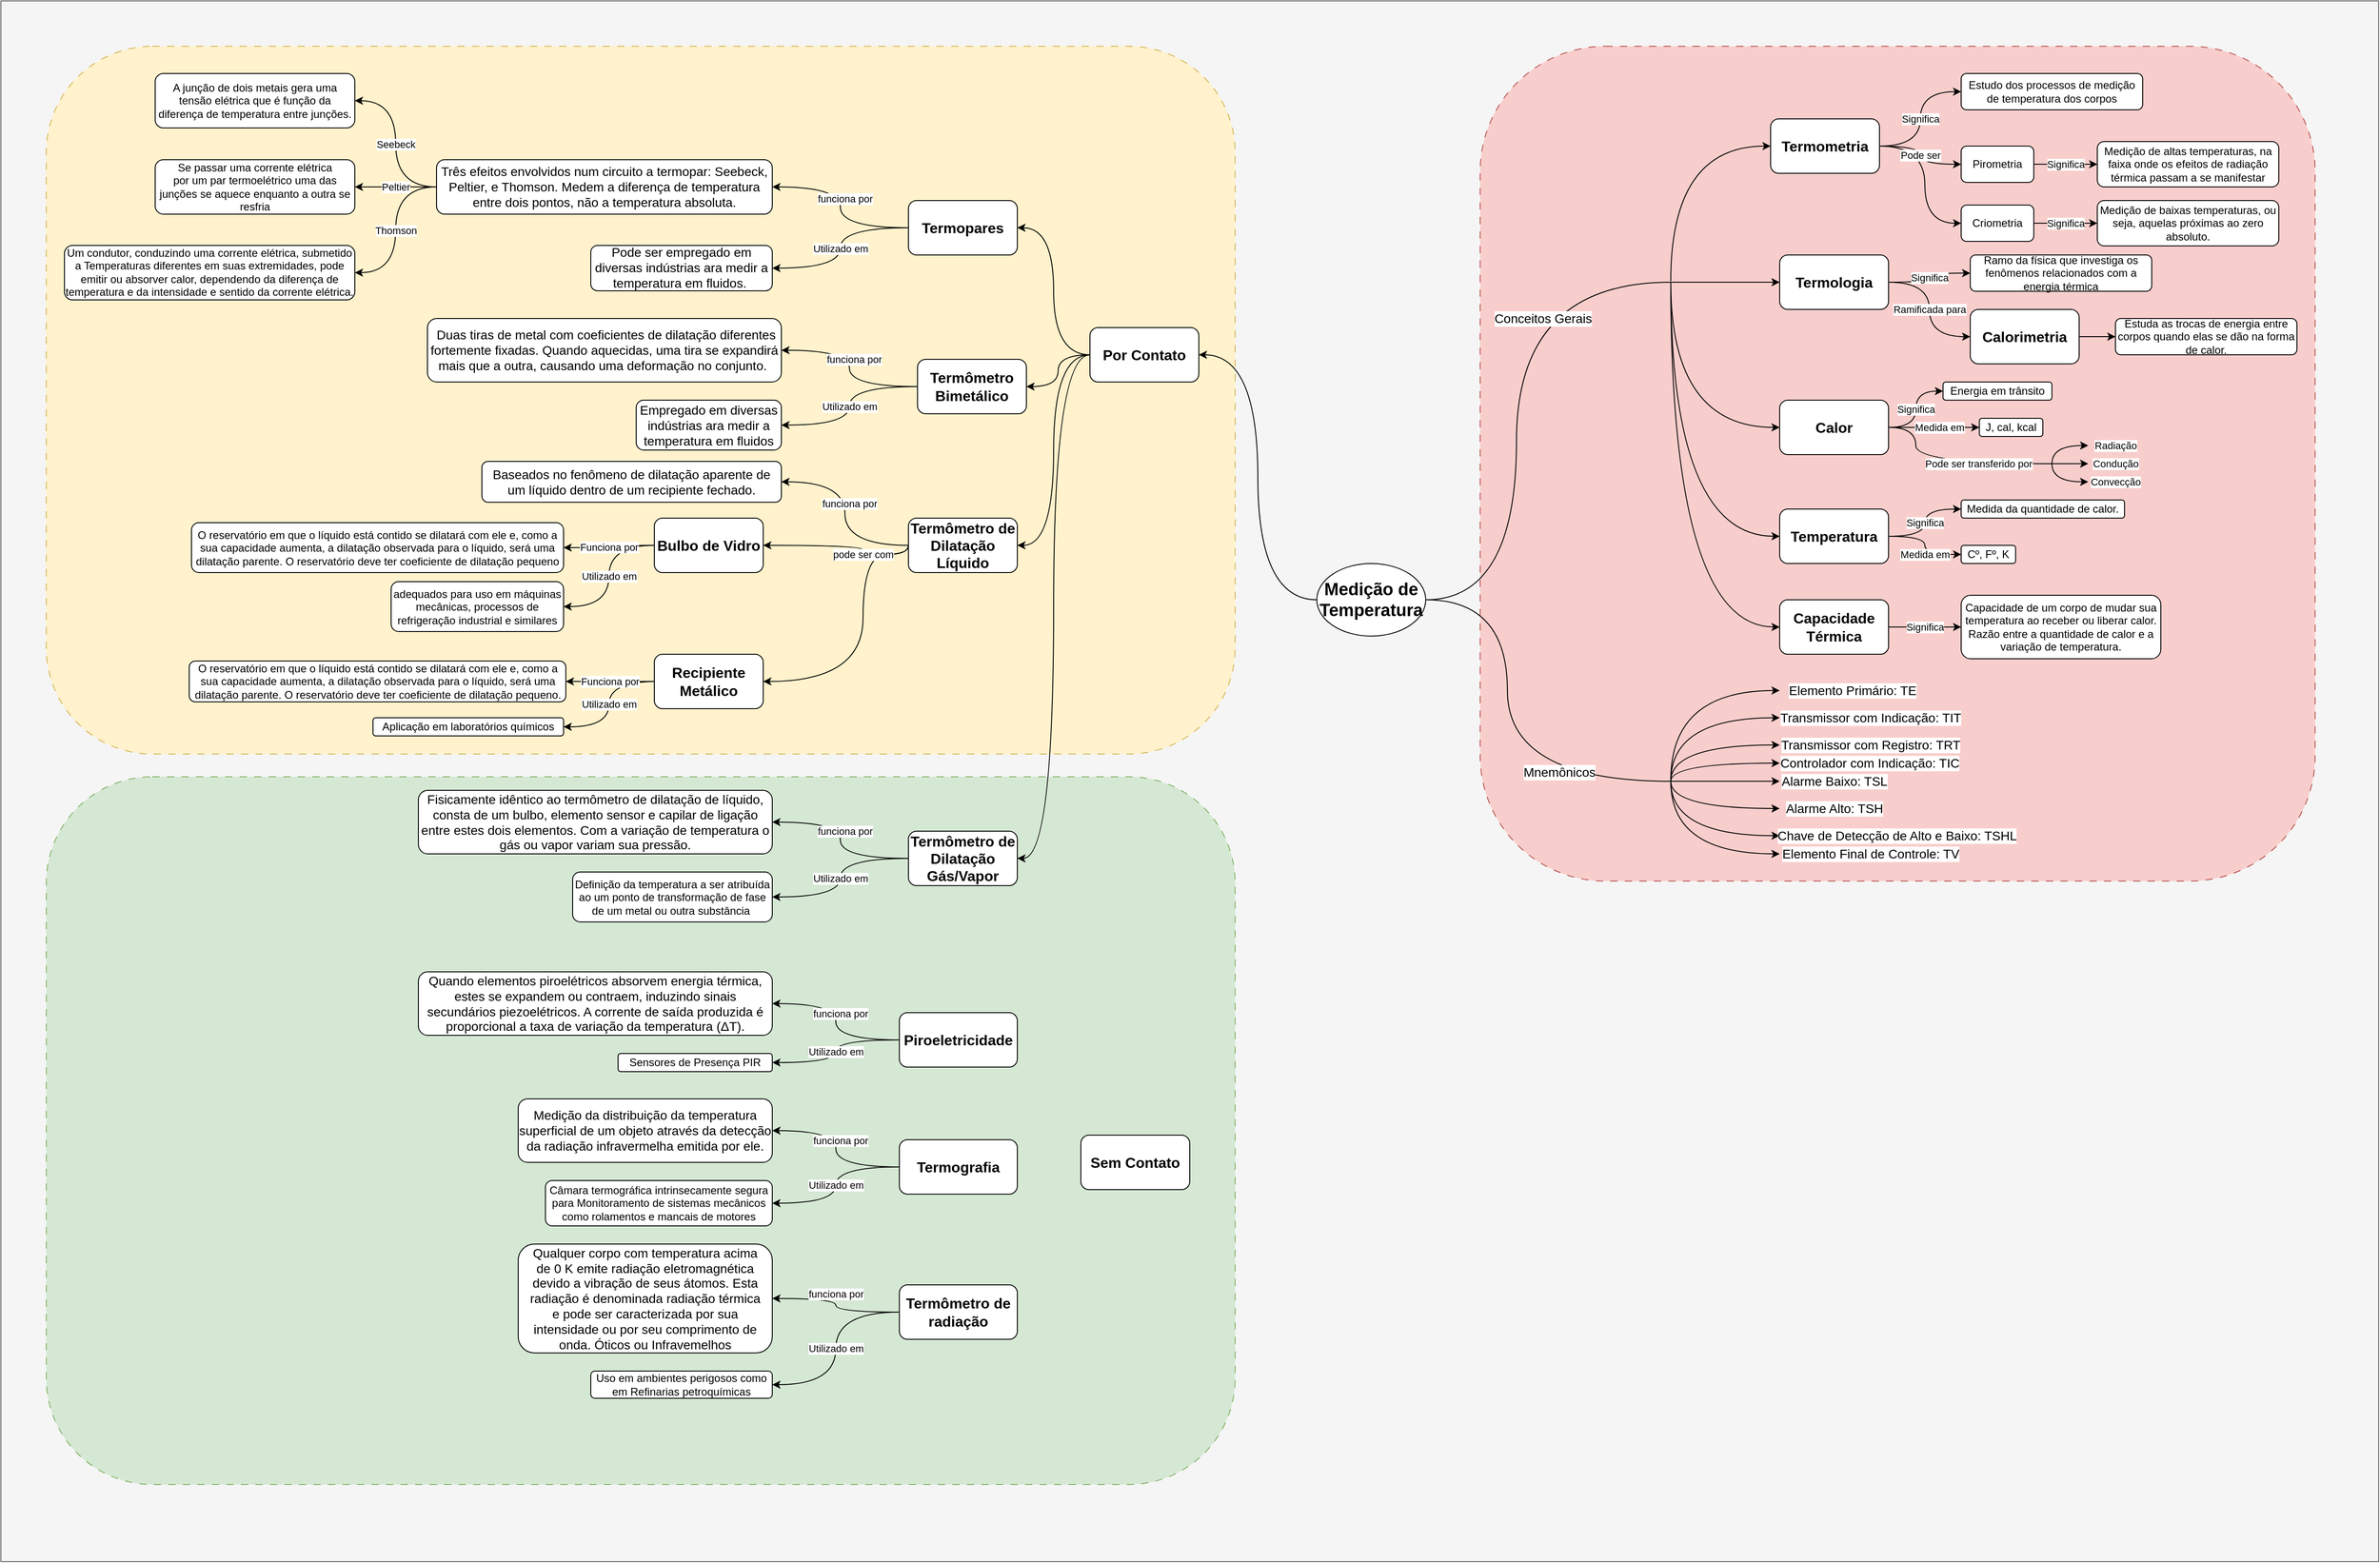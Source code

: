 <mxfile version="24.5.2" type="github">
  <diagram name="Página-1" id="CYljWZleQ6S6IRu14Mso">
    <mxGraphModel dx="5045" dy="2710" grid="1" gridSize="10" guides="1" tooltips="1" connect="1" arrows="1" fold="1" page="1" pageScale="1" pageWidth="2620" pageHeight="1720" math="0" shadow="0">
      <root>
        <mxCell id="0" />
        <mxCell id="1" parent="0" />
        <mxCell id="LrjEu3-QAF8Kk3MU55cg-167" value="" style="group" vertex="1" connectable="0" parent="1">
          <mxGeometry width="2620" height="1720" as="geometry" />
        </mxCell>
        <mxCell id="LrjEu3-QAF8Kk3MU55cg-166" value="" style="rounded=0;whiteSpace=wrap;html=1;fillColor=#f5f5f5;fontColor=#333333;strokeColor=#666666;" vertex="1" parent="LrjEu3-QAF8Kk3MU55cg-167">
          <mxGeometry width="2620" height="1720" as="geometry" />
        </mxCell>
        <mxCell id="LrjEu3-QAF8Kk3MU55cg-165" value="" style="rounded=1;whiteSpace=wrap;html=1;fillColor=#d5e8d4;strokeColor=#82b366;dashed=1;dashPattern=8 8;" vertex="1" parent="LrjEu3-QAF8Kk3MU55cg-167">
          <mxGeometry x="50" y="855" width="1310" height="780" as="geometry" />
        </mxCell>
        <mxCell id="LrjEu3-QAF8Kk3MU55cg-164" value="" style="rounded=1;whiteSpace=wrap;html=1;fillColor=#fff2cc;strokeColor=#d6b656;dashed=1;dashPattern=8 8;" vertex="1" parent="LrjEu3-QAF8Kk3MU55cg-167">
          <mxGeometry x="50" y="50" width="1310" height="780" as="geometry" />
        </mxCell>
        <mxCell id="LrjEu3-QAF8Kk3MU55cg-163" value="" style="rounded=1;whiteSpace=wrap;html=1;fillColor=#f8cecc;strokeColor=#b85450;dashed=1;dashPattern=8 8;" vertex="1" parent="LrjEu3-QAF8Kk3MU55cg-167">
          <mxGeometry x="1630" y="50" width="920" height="920" as="geometry" />
        </mxCell>
        <mxCell id="LrjEu3-QAF8Kk3MU55cg-3" value="&lt;font style=&quot;font-size: 14px;&quot;&gt;Conceitos Gerais&lt;/font&gt;" style="edgeStyle=orthogonalEdgeStyle;rounded=0;orthogonalLoop=1;jettySize=auto;html=1;exitX=1;exitY=0.5;exitDx=0;exitDy=0;curved=1;endArrow=none;endFill=0;" edge="1" parent="LrjEu3-QAF8Kk3MU55cg-167" source="LrjEu3-QAF8Kk3MU55cg-1">
          <mxGeometry x="0.544" y="-40" relative="1" as="geometry">
            <mxPoint x="1840" y="310" as="targetPoint" />
            <mxPoint x="1620" y="460" as="sourcePoint" />
            <Array as="points">
              <mxPoint x="1670" y="660" />
              <mxPoint x="1670" y="310" />
            </Array>
            <mxPoint as="offset" />
          </mxGeometry>
        </mxCell>
        <mxCell id="LrjEu3-QAF8Kk3MU55cg-91" style="edgeStyle=orthogonalEdgeStyle;curved=1;rounded=0;orthogonalLoop=1;jettySize=auto;html=1;exitX=0;exitY=0.5;exitDx=0;exitDy=0;entryX=1;entryY=0.5;entryDx=0;entryDy=0;strokeColor=default;align=center;verticalAlign=middle;fontFamily=Helvetica;fontSize=11;fontColor=default;labelBackgroundColor=default;endArrow=classic;" edge="1" parent="LrjEu3-QAF8Kk3MU55cg-167" source="LrjEu3-QAF8Kk3MU55cg-1" target="LrjEu3-QAF8Kk3MU55cg-90">
          <mxGeometry relative="1" as="geometry" />
        </mxCell>
        <mxCell id="LrjEu3-QAF8Kk3MU55cg-1" value="&lt;p&gt;&lt;b&gt;&lt;font style=&quot;font-size: 19px;&quot;&gt;Medição de Temperatura&lt;/font&gt;&lt;/b&gt;&lt;/p&gt;" style="ellipse;whiteSpace=wrap;html=1;" vertex="1" parent="LrjEu3-QAF8Kk3MU55cg-167">
          <mxGeometry x="1450" y="620" width="120" height="80" as="geometry" />
        </mxCell>
        <mxCell id="LrjEu3-QAF8Kk3MU55cg-4" value="" style="endArrow=classic;html=1;rounded=0;strokeColor=default;align=center;verticalAlign=middle;fontFamily=Helvetica;fontSize=11;fontColor=default;labelBackgroundColor=default;edgeStyle=orthogonalEdgeStyle;curved=1;entryX=0;entryY=0.5;entryDx=0;entryDy=0;" edge="1" parent="LrjEu3-QAF8Kk3MU55cg-167" target="LrjEu3-QAF8Kk3MU55cg-20">
          <mxGeometry relative="1" as="geometry">
            <mxPoint x="1840" y="308.82" as="sourcePoint" />
            <mxPoint x="1960" y="210" as="targetPoint" />
            <Array as="points">
              <mxPoint x="1840" y="160" />
            </Array>
          </mxGeometry>
        </mxCell>
        <mxCell id="LrjEu3-QAF8Kk3MU55cg-8" value="" style="endArrow=classic;html=1;rounded=0;strokeColor=default;align=center;verticalAlign=middle;fontFamily=Helvetica;fontSize=11;fontColor=default;labelBackgroundColor=default;edgeStyle=orthogonalEdgeStyle;curved=1;entryX=0;entryY=0.5;entryDx=0;entryDy=0;" edge="1" parent="LrjEu3-QAF8Kk3MU55cg-167" target="LrjEu3-QAF8Kk3MU55cg-36">
          <mxGeometry relative="1" as="geometry">
            <mxPoint x="1840" y="310" as="sourcePoint" />
            <mxPoint x="1960" y="270" as="targetPoint" />
            <Array as="points">
              <mxPoint x="1900" y="310" />
              <mxPoint x="1900" y="310" />
            </Array>
          </mxGeometry>
        </mxCell>
        <mxCell id="LrjEu3-QAF8Kk3MU55cg-14" value="" style="endArrow=classic;html=1;rounded=0;strokeColor=default;align=center;verticalAlign=middle;fontFamily=Helvetica;fontSize=11;fontColor=default;labelBackgroundColor=default;edgeStyle=orthogonalEdgeStyle;curved=1;entryX=0;entryY=0.5;entryDx=0;entryDy=0;" edge="1" parent="LrjEu3-QAF8Kk3MU55cg-167" target="LrjEu3-QAF8Kk3MU55cg-45">
          <mxGeometry relative="1" as="geometry">
            <mxPoint x="1840" y="310" as="sourcePoint" />
            <mxPoint x="1960" y="340" as="targetPoint" />
            <Array as="points">
              <mxPoint x="1840" y="470" />
            </Array>
          </mxGeometry>
        </mxCell>
        <mxCell id="LrjEu3-QAF8Kk3MU55cg-16" value="" style="endArrow=classic;html=1;rounded=0;strokeColor=default;align=center;verticalAlign=middle;fontFamily=Helvetica;fontSize=11;fontColor=default;labelBackgroundColor=default;edgeStyle=orthogonalEdgeStyle;curved=1;entryX=0;entryY=0.5;entryDx=0;entryDy=0;" edge="1" parent="LrjEu3-QAF8Kk3MU55cg-167" target="LrjEu3-QAF8Kk3MU55cg-58">
          <mxGeometry relative="1" as="geometry">
            <mxPoint x="1840" y="310" as="sourcePoint" />
            <mxPoint x="1960" y="370" as="targetPoint" />
            <Array as="points">
              <mxPoint x="1840" y="690" />
            </Array>
          </mxGeometry>
        </mxCell>
        <mxCell id="LrjEu3-QAF8Kk3MU55cg-18" value="" style="endArrow=classic;html=1;rounded=0;strokeColor=default;align=center;verticalAlign=middle;fontFamily=Helvetica;fontSize=11;fontColor=default;labelBackgroundColor=default;edgeStyle=orthogonalEdgeStyle;curved=1;entryX=0;entryY=0.5;entryDx=0;entryDy=0;" edge="1" parent="LrjEu3-QAF8Kk3MU55cg-167" target="LrjEu3-QAF8Kk3MU55cg-54">
          <mxGeometry relative="1" as="geometry">
            <mxPoint x="1840" y="310" as="sourcePoint" />
            <mxPoint x="1960" y="390" as="targetPoint" />
            <Array as="points">
              <mxPoint x="1840" y="590" />
            </Array>
          </mxGeometry>
        </mxCell>
        <mxCell id="LrjEu3-QAF8Kk3MU55cg-22" value="Significa" style="edgeStyle=orthogonalEdgeStyle;rounded=0;orthogonalLoop=1;jettySize=auto;html=1;exitX=1;exitY=0.5;exitDx=0;exitDy=0;curved=1;entryX=0;entryY=0.5;entryDx=0;entryDy=0;" edge="1" parent="LrjEu3-QAF8Kk3MU55cg-167" source="LrjEu3-QAF8Kk3MU55cg-20" target="LrjEu3-QAF8Kk3MU55cg-21">
          <mxGeometry relative="1" as="geometry">
            <mxPoint x="2070" y="100.0" as="sourcePoint" />
          </mxGeometry>
        </mxCell>
        <mxCell id="LrjEu3-QAF8Kk3MU55cg-26" style="edgeStyle=orthogonalEdgeStyle;curved=1;rounded=0;orthogonalLoop=1;jettySize=auto;html=1;exitX=1;exitY=0.5;exitDx=0;exitDy=0;entryX=0;entryY=0.5;entryDx=0;entryDy=0;strokeColor=default;align=center;verticalAlign=middle;fontFamily=Helvetica;fontSize=11;fontColor=default;labelBackgroundColor=default;endArrow=classic;" edge="1" parent="LrjEu3-QAF8Kk3MU55cg-167" source="LrjEu3-QAF8Kk3MU55cg-20" target="LrjEu3-QAF8Kk3MU55cg-24">
          <mxGeometry relative="1" as="geometry">
            <Array as="points">
              <mxPoint x="2120" y="160" />
              <mxPoint x="2120" y="245" />
            </Array>
          </mxGeometry>
        </mxCell>
        <mxCell id="LrjEu3-QAF8Kk3MU55cg-20" value="&lt;font style=&quot;font-size: 16px;&quot;&gt;&lt;b&gt;Termometria&lt;/b&gt;&lt;/font&gt;" style="rounded=1;whiteSpace=wrap;html=1;" vertex="1" parent="LrjEu3-QAF8Kk3MU55cg-167">
          <mxGeometry x="1950" y="130" width="120" height="60" as="geometry" />
        </mxCell>
        <mxCell id="LrjEu3-QAF8Kk3MU55cg-21" value="Estudo dos processos de medição de temperatura dos corpos" style="whiteSpace=wrap;html=1;rounded=1;" vertex="1" parent="LrjEu3-QAF8Kk3MU55cg-167">
          <mxGeometry x="2160" y="80" width="200" height="40" as="geometry" />
        </mxCell>
        <mxCell id="LrjEu3-QAF8Kk3MU55cg-28" value="Significa" style="edgeStyle=orthogonalEdgeStyle;curved=1;rounded=0;orthogonalLoop=1;jettySize=auto;html=1;exitX=1;exitY=0.5;exitDx=0;exitDy=0;entryX=0;entryY=0.5;entryDx=0;entryDy=0;strokeColor=default;align=center;verticalAlign=middle;fontFamily=Helvetica;fontSize=11;fontColor=default;labelBackgroundColor=default;endArrow=classic;" edge="1" parent="LrjEu3-QAF8Kk3MU55cg-167" source="LrjEu3-QAF8Kk3MU55cg-23" target="LrjEu3-QAF8Kk3MU55cg-27">
          <mxGeometry relative="1" as="geometry" />
        </mxCell>
        <mxCell id="LrjEu3-QAF8Kk3MU55cg-23" value="Pirometria" style="whiteSpace=wrap;html=1;rounded=1;" vertex="1" parent="LrjEu3-QAF8Kk3MU55cg-167">
          <mxGeometry x="2160" y="160" width="80" height="40" as="geometry" />
        </mxCell>
        <mxCell id="LrjEu3-QAF8Kk3MU55cg-24" value="Criometria" style="whiteSpace=wrap;html=1;rounded=1;" vertex="1" parent="LrjEu3-QAF8Kk3MU55cg-167">
          <mxGeometry x="2160" y="225" width="80" height="40" as="geometry" />
        </mxCell>
        <mxCell id="LrjEu3-QAF8Kk3MU55cg-25" value="Pode ser" style="edgeStyle=orthogonalEdgeStyle;rounded=0;orthogonalLoop=1;jettySize=auto;html=1;exitX=1;exitY=0.5;exitDx=0;exitDy=0;entryX=0;entryY=0.5;entryDx=0;entryDy=0;curved=1;" edge="1" parent="LrjEu3-QAF8Kk3MU55cg-167" source="LrjEu3-QAF8Kk3MU55cg-20" target="LrjEu3-QAF8Kk3MU55cg-23">
          <mxGeometry relative="1" as="geometry" />
        </mxCell>
        <mxCell id="LrjEu3-QAF8Kk3MU55cg-27" value="Medição de altas temperaturas, na faixa onde os efeitos de radiação térmica passam a se manifestar" style="whiteSpace=wrap;html=1;rounded=1;" vertex="1" parent="LrjEu3-QAF8Kk3MU55cg-167">
          <mxGeometry x="2310" y="155" width="200" height="50" as="geometry" />
        </mxCell>
        <mxCell id="LrjEu3-QAF8Kk3MU55cg-31" value="Medição de baixas temperaturas, ou seja, aquelas próximas ao zero absoluto." style="whiteSpace=wrap;html=1;rounded=1;" vertex="1" parent="LrjEu3-QAF8Kk3MU55cg-167">
          <mxGeometry x="2310" y="220" width="200" height="50" as="geometry" />
        </mxCell>
        <mxCell id="LrjEu3-QAF8Kk3MU55cg-32" value="Significa" style="edgeStyle=orthogonalEdgeStyle;curved=1;rounded=0;orthogonalLoop=1;jettySize=auto;html=1;exitX=1;exitY=0.5;exitDx=0;exitDy=0;entryX=0;entryY=0.5;entryDx=0;entryDy=0;strokeColor=default;align=center;verticalAlign=middle;fontFamily=Helvetica;fontSize=11;fontColor=default;labelBackgroundColor=default;endArrow=classic;" edge="1" target="LrjEu3-QAF8Kk3MU55cg-31" parent="LrjEu3-QAF8Kk3MU55cg-167" source="LrjEu3-QAF8Kk3MU55cg-24">
          <mxGeometry relative="1" as="geometry">
            <mxPoint x="2240" y="225" as="sourcePoint" />
          </mxGeometry>
        </mxCell>
        <mxCell id="LrjEu3-QAF8Kk3MU55cg-40" value="Ramificada para" style="edgeStyle=orthogonalEdgeStyle;curved=1;rounded=0;orthogonalLoop=1;jettySize=auto;html=1;exitX=1;exitY=0.5;exitDx=0;exitDy=0;entryX=0;entryY=0.5;entryDx=0;entryDy=0;strokeColor=default;align=center;verticalAlign=middle;fontFamily=Helvetica;fontSize=11;fontColor=default;labelBackgroundColor=default;endArrow=classic;" edge="1" parent="LrjEu3-QAF8Kk3MU55cg-167" source="LrjEu3-QAF8Kk3MU55cg-36" target="LrjEu3-QAF8Kk3MU55cg-42">
          <mxGeometry relative="1" as="geometry">
            <mxPoint x="2170" y="370.0" as="targetPoint" />
          </mxGeometry>
        </mxCell>
        <mxCell id="LrjEu3-QAF8Kk3MU55cg-36" value="&lt;font style=&quot;font-size: 16px;&quot;&gt;&lt;b&gt;Termologia&lt;/b&gt;&lt;/font&gt;" style="rounded=1;whiteSpace=wrap;html=1;" vertex="1" parent="LrjEu3-QAF8Kk3MU55cg-167">
          <mxGeometry x="1960" y="280" width="120" height="60" as="geometry" />
        </mxCell>
        <mxCell id="LrjEu3-QAF8Kk3MU55cg-37" value="Significa" style="edgeStyle=orthogonalEdgeStyle;rounded=0;orthogonalLoop=1;jettySize=auto;html=1;exitX=1;exitY=0.5;exitDx=0;exitDy=0;curved=1;entryX=0;entryY=0.5;entryDx=0;entryDy=0;" edge="1" target="LrjEu3-QAF8Kk3MU55cg-38" parent="LrjEu3-QAF8Kk3MU55cg-167" source="LrjEu3-QAF8Kk3MU55cg-36">
          <mxGeometry relative="1" as="geometry">
            <mxPoint x="2080" y="360" as="sourcePoint" />
          </mxGeometry>
        </mxCell>
        <mxCell id="LrjEu3-QAF8Kk3MU55cg-38" value="Ramo da física que investiga os&lt;br&gt;fenômenos relacionados com a energia térmica" style="whiteSpace=wrap;html=1;rounded=1;" vertex="1" parent="LrjEu3-QAF8Kk3MU55cg-167">
          <mxGeometry x="2170" y="280" width="200" height="40" as="geometry" />
        </mxCell>
        <mxCell id="LrjEu3-QAF8Kk3MU55cg-44" style="edgeStyle=orthogonalEdgeStyle;curved=1;rounded=0;orthogonalLoop=1;jettySize=auto;html=1;exitX=1;exitY=0.5;exitDx=0;exitDy=0;entryX=0;entryY=0.5;entryDx=0;entryDy=0;strokeColor=default;align=center;verticalAlign=middle;fontFamily=Helvetica;fontSize=11;fontColor=default;labelBackgroundColor=default;endArrow=classic;" edge="1" parent="LrjEu3-QAF8Kk3MU55cg-167" source="LrjEu3-QAF8Kk3MU55cg-42" target="LrjEu3-QAF8Kk3MU55cg-43">
          <mxGeometry relative="1" as="geometry" />
        </mxCell>
        <mxCell id="LrjEu3-QAF8Kk3MU55cg-42" value="&lt;font style=&quot;font-size: 16px;&quot;&gt;&lt;b&gt;Calorimetria&lt;/b&gt;&lt;/font&gt;" style="rounded=1;whiteSpace=wrap;html=1;" vertex="1" parent="LrjEu3-QAF8Kk3MU55cg-167">
          <mxGeometry x="2170" y="340" width="120" height="60" as="geometry" />
        </mxCell>
        <mxCell id="LrjEu3-QAF8Kk3MU55cg-43" value="Estuda as trocas de energia entre corpos quando elas se dão na forma de calor." style="whiteSpace=wrap;html=1;rounded=1;" vertex="1" parent="LrjEu3-QAF8Kk3MU55cg-167">
          <mxGeometry x="2330" y="350" width="200" height="40" as="geometry" />
        </mxCell>
        <mxCell id="LrjEu3-QAF8Kk3MU55cg-48" value="Significa" style="edgeStyle=orthogonalEdgeStyle;curved=1;rounded=0;orthogonalLoop=1;jettySize=auto;html=1;exitX=1;exitY=0.5;exitDx=0;exitDy=0;entryX=0;entryY=0.5;entryDx=0;entryDy=0;strokeColor=default;align=center;verticalAlign=middle;fontFamily=Helvetica;fontSize=11;fontColor=default;labelBackgroundColor=default;endArrow=classic;" edge="1" parent="LrjEu3-QAF8Kk3MU55cg-167" source="LrjEu3-QAF8Kk3MU55cg-45" target="LrjEu3-QAF8Kk3MU55cg-46">
          <mxGeometry relative="1" as="geometry" />
        </mxCell>
        <mxCell id="LrjEu3-QAF8Kk3MU55cg-49" value="Pode ser transferido por" style="edgeStyle=orthogonalEdgeStyle;curved=1;rounded=0;orthogonalLoop=1;jettySize=auto;html=1;exitX=1;exitY=0.5;exitDx=0;exitDy=0;strokeColor=default;align=center;verticalAlign=middle;fontFamily=Helvetica;fontSize=11;fontColor=default;labelBackgroundColor=default;endArrow=none;endFill=0;" edge="1" parent="LrjEu3-QAF8Kk3MU55cg-167" source="LrjEu3-QAF8Kk3MU55cg-45">
          <mxGeometry x="0.263" relative="1" as="geometry">
            <mxPoint x="2260" y="510" as="targetPoint" />
            <mxPoint x="2080" y="480" as="sourcePoint" />
            <Array as="points">
              <mxPoint x="2110" y="470" />
              <mxPoint x="2110" y="510" />
            </Array>
            <mxPoint as="offset" />
          </mxGeometry>
        </mxCell>
        <mxCell id="LrjEu3-QAF8Kk3MU55cg-68" value="Medida em" style="edgeStyle=orthogonalEdgeStyle;curved=1;rounded=0;orthogonalLoop=1;jettySize=auto;html=1;exitX=1;exitY=0.5;exitDx=0;exitDy=0;entryX=0;entryY=0.5;entryDx=0;entryDy=0;strokeColor=default;align=center;verticalAlign=middle;fontFamily=Helvetica;fontSize=11;fontColor=default;labelBackgroundColor=default;endArrow=classic;" edge="1" parent="LrjEu3-QAF8Kk3MU55cg-167" source="LrjEu3-QAF8Kk3MU55cg-45" target="LrjEu3-QAF8Kk3MU55cg-67">
          <mxGeometry x="0.111" relative="1" as="geometry">
            <mxPoint x="2080" y="480" as="sourcePoint" />
            <mxPoint x="2190" y="480" as="targetPoint" />
            <mxPoint as="offset" />
          </mxGeometry>
        </mxCell>
        <mxCell id="LrjEu3-QAF8Kk3MU55cg-45" value="&lt;font style=&quot;font-size: 16px;&quot;&gt;&lt;b&gt;Calor&lt;/b&gt;&lt;/font&gt;" style="rounded=1;whiteSpace=wrap;html=1;" vertex="1" parent="LrjEu3-QAF8Kk3MU55cg-167">
          <mxGeometry x="1960" y="440" width="120" height="60" as="geometry" />
        </mxCell>
        <mxCell id="LrjEu3-QAF8Kk3MU55cg-46" value="Energia em trânsito" style="whiteSpace=wrap;html=1;rounded=1;" vertex="1" parent="LrjEu3-QAF8Kk3MU55cg-167">
          <mxGeometry x="2140" y="420" width="120" height="20" as="geometry" />
        </mxCell>
        <mxCell id="LrjEu3-QAF8Kk3MU55cg-50" value="Convecção" style="edgeStyle=orthogonalEdgeStyle;curved=1;rounded=0;orthogonalLoop=1;jettySize=auto;html=1;exitX=1;exitY=0.5;exitDx=0;exitDy=0;strokeColor=default;align=center;verticalAlign=middle;fontFamily=Helvetica;fontSize=11;fontColor=default;labelBackgroundColor=default;endArrow=classic;" edge="1" parent="LrjEu3-QAF8Kk3MU55cg-167">
          <mxGeometry x="1" y="30" relative="1" as="geometry">
            <mxPoint x="2260" y="510" as="sourcePoint" />
            <mxPoint x="2300" y="530" as="targetPoint" />
            <Array as="points">
              <mxPoint x="2260" y="530" />
            </Array>
            <mxPoint x="30" y="30" as="offset" />
          </mxGeometry>
        </mxCell>
        <mxCell id="LrjEu3-QAF8Kk3MU55cg-51" value="Condução" style="edgeStyle=orthogonalEdgeStyle;curved=1;rounded=0;orthogonalLoop=1;jettySize=auto;html=1;strokeColor=default;align=center;verticalAlign=middle;fontFamily=Helvetica;fontSize=11;fontColor=default;labelBackgroundColor=default;endArrow=classic;" edge="1" parent="LrjEu3-QAF8Kk3MU55cg-167">
          <mxGeometry x="1" y="30" relative="1" as="geometry">
            <mxPoint x="2260" y="510" as="sourcePoint" />
            <mxPoint x="2300" y="510" as="targetPoint" />
            <Array as="points">
              <mxPoint x="2270" y="510" />
              <mxPoint x="2270" y="510" />
            </Array>
            <mxPoint x="30" y="30" as="offset" />
          </mxGeometry>
        </mxCell>
        <mxCell id="LrjEu3-QAF8Kk3MU55cg-53" value="Radiação" style="edgeStyle=orthogonalEdgeStyle;curved=1;rounded=0;orthogonalLoop=1;jettySize=auto;html=1;strokeColor=default;align=center;verticalAlign=middle;fontFamily=Helvetica;fontSize=11;fontColor=default;labelBackgroundColor=default;endArrow=classic;" edge="1" parent="LrjEu3-QAF8Kk3MU55cg-167">
          <mxGeometry x="1" y="30" relative="1" as="geometry">
            <mxPoint x="2260" y="510" as="sourcePoint" />
            <mxPoint x="2300" y="490" as="targetPoint" />
            <Array as="points">
              <mxPoint x="2260" y="490" />
            </Array>
            <mxPoint x="30" y="30" as="offset" />
          </mxGeometry>
        </mxCell>
        <mxCell id="LrjEu3-QAF8Kk3MU55cg-55" value="Significa" style="edgeStyle=orthogonalEdgeStyle;curved=1;rounded=0;orthogonalLoop=1;jettySize=auto;html=1;exitX=1;exitY=0.5;exitDx=0;exitDy=0;strokeColor=default;align=center;verticalAlign=middle;fontFamily=Helvetica;fontSize=11;fontColor=default;labelBackgroundColor=default;endArrow=classic;entryX=0;entryY=0.5;entryDx=0;entryDy=0;" edge="1" parent="LrjEu3-QAF8Kk3MU55cg-167" source="LrjEu3-QAF8Kk3MU55cg-54" target="LrjEu3-QAF8Kk3MU55cg-56">
          <mxGeometry relative="1" as="geometry">
            <mxPoint x="2150" y="590.286" as="targetPoint" />
          </mxGeometry>
        </mxCell>
        <mxCell id="LrjEu3-QAF8Kk3MU55cg-66" value="Medida em" style="edgeStyle=orthogonalEdgeStyle;curved=1;rounded=0;orthogonalLoop=1;jettySize=auto;html=1;exitX=1;exitY=0.5;exitDx=0;exitDy=0;entryX=0;entryY=0.5;entryDx=0;entryDy=0;strokeColor=default;align=center;verticalAlign=middle;fontFamily=Helvetica;fontSize=11;fontColor=default;labelBackgroundColor=default;endArrow=classic;" edge="1" parent="LrjEu3-QAF8Kk3MU55cg-167" source="LrjEu3-QAF8Kk3MU55cg-54" target="LrjEu3-QAF8Kk3MU55cg-65">
          <mxGeometry x="0.2" relative="1" as="geometry">
            <mxPoint as="offset" />
          </mxGeometry>
        </mxCell>
        <mxCell id="LrjEu3-QAF8Kk3MU55cg-54" value="&lt;font style=&quot;font-size: 16px;&quot;&gt;&lt;b&gt;Temperatura&lt;/b&gt;&lt;/font&gt;" style="rounded=1;whiteSpace=wrap;html=1;" vertex="1" parent="LrjEu3-QAF8Kk3MU55cg-167">
          <mxGeometry x="1960" y="560" width="120" height="60" as="geometry" />
        </mxCell>
        <mxCell id="LrjEu3-QAF8Kk3MU55cg-56" value="Medida da quantidade de calor." style="whiteSpace=wrap;html=1;rounded=1;" vertex="1" parent="LrjEu3-QAF8Kk3MU55cg-167">
          <mxGeometry x="2160" y="550" width="180" height="20" as="geometry" />
        </mxCell>
        <mxCell id="LrjEu3-QAF8Kk3MU55cg-60" value="Significa" style="edgeStyle=orthogonalEdgeStyle;curved=1;rounded=0;orthogonalLoop=1;jettySize=auto;html=1;exitX=1;exitY=0.5;exitDx=0;exitDy=0;entryX=0;entryY=0.5;entryDx=0;entryDy=0;strokeColor=default;align=center;verticalAlign=middle;fontFamily=Helvetica;fontSize=11;fontColor=default;labelBackgroundColor=default;endArrow=classic;" edge="1" parent="LrjEu3-QAF8Kk3MU55cg-167" source="LrjEu3-QAF8Kk3MU55cg-58" target="LrjEu3-QAF8Kk3MU55cg-59">
          <mxGeometry relative="1" as="geometry" />
        </mxCell>
        <mxCell id="LrjEu3-QAF8Kk3MU55cg-58" value="&lt;font style=&quot;font-size: 16px;&quot;&gt;&lt;b&gt;Capacidade Térmica&lt;/b&gt;&lt;/font&gt;" style="rounded=1;whiteSpace=wrap;html=1;" vertex="1" parent="LrjEu3-QAF8Kk3MU55cg-167">
          <mxGeometry x="1960" y="660" width="120" height="60" as="geometry" />
        </mxCell>
        <mxCell id="LrjEu3-QAF8Kk3MU55cg-59" value="Capacidade de um corpo de mudar sua&lt;br&gt;temperatura ao receber ou liberar calor.&lt;br&gt;Razão entre a quantidade de calor e a&lt;br&gt;variação de temperatura." style="whiteSpace=wrap;html=1;rounded=1;" vertex="1" parent="LrjEu3-QAF8Kk3MU55cg-167">
          <mxGeometry x="2160" y="655" width="220" height="70" as="geometry" />
        </mxCell>
        <mxCell id="LrjEu3-QAF8Kk3MU55cg-65" value="Cº, Fº, K" style="whiteSpace=wrap;html=1;rounded=1;" vertex="1" parent="LrjEu3-QAF8Kk3MU55cg-167">
          <mxGeometry x="2160" y="600" width="60" height="20" as="geometry" />
        </mxCell>
        <mxCell id="LrjEu3-QAF8Kk3MU55cg-67" value="J, cal, kcal" style="whiteSpace=wrap;html=1;rounded=1;" vertex="1" parent="LrjEu3-QAF8Kk3MU55cg-167">
          <mxGeometry x="2180" y="460" width="70" height="20" as="geometry" />
        </mxCell>
        <mxCell id="LrjEu3-QAF8Kk3MU55cg-72" value="&lt;font style=&quot;font-size: 14px;&quot;&gt;Mnemônicos&lt;/font&gt;" style="edgeStyle=orthogonalEdgeStyle;rounded=0;orthogonalLoop=1;jettySize=auto;html=1;exitX=1;exitY=0.5;exitDx=0;exitDy=0;curved=1;endArrow=none;endFill=0;" edge="1" parent="LrjEu3-QAF8Kk3MU55cg-167" source="LrjEu3-QAF8Kk3MU55cg-1">
          <mxGeometry x="0.476" y="10" relative="1" as="geometry">
            <mxPoint x="1840" y="860" as="targetPoint" />
            <mxPoint x="1620" y="460" as="sourcePoint" />
            <Array as="points">
              <mxPoint x="1660" y="660" />
              <mxPoint x="1660" y="860" />
            </Array>
            <mxPoint as="offset" />
          </mxGeometry>
        </mxCell>
        <mxCell id="LrjEu3-QAF8Kk3MU55cg-73" value="" style="endArrow=classic;html=1;rounded=0;strokeColor=default;align=center;verticalAlign=middle;fontFamily=Helvetica;fontSize=11;fontColor=default;labelBackgroundColor=default;edgeStyle=orthogonalEdgeStyle;curved=1;" edge="1" parent="LrjEu3-QAF8Kk3MU55cg-167">
          <mxGeometry relative="1" as="geometry">
            <mxPoint x="1840.0" y="858.82" as="sourcePoint" />
            <mxPoint x="1960.0" y="760" as="targetPoint" />
            <Array as="points">
              <mxPoint x="1840.0" y="760" />
            </Array>
          </mxGeometry>
        </mxCell>
        <mxCell id="LrjEu3-QAF8Kk3MU55cg-74" value="&lt;font style=&quot;font-size: 14px;&quot;&gt;Elemento Primário: TE&lt;/font&gt;" style="edgeLabel;resizable=0;html=1;;align=center;verticalAlign=middle;fontFamily=Helvetica;fontSize=11;fontColor=default;labelBackgroundColor=default;" connectable="0" vertex="1" parent="LrjEu3-QAF8Kk3MU55cg-73">
          <mxGeometry relative="1" as="geometry">
            <mxPoint x="189" as="offset" />
          </mxGeometry>
        </mxCell>
        <mxCell id="LrjEu3-QAF8Kk3MU55cg-75" value="" style="endArrow=classic;html=1;rounded=0;strokeColor=default;align=center;verticalAlign=middle;fontFamily=Helvetica;fontSize=11;fontColor=default;labelBackgroundColor=default;edgeStyle=orthogonalEdgeStyle;curved=1;" edge="1" parent="LrjEu3-QAF8Kk3MU55cg-167">
          <mxGeometry relative="1" as="geometry">
            <mxPoint x="1840.0" y="860" as="sourcePoint" />
            <mxPoint x="1960.0" y="790" as="targetPoint" />
            <Array as="points">
              <mxPoint x="1840.0" y="790" />
              <mxPoint x="1960.0" y="790" />
            </Array>
          </mxGeometry>
        </mxCell>
        <mxCell id="LrjEu3-QAF8Kk3MU55cg-76" value="&lt;font style=&quot;font-size: 14px;&quot;&gt;Transmissor com Indicação: TIT&lt;/font&gt;" style="edgeLabel;resizable=0;html=1;;align=center;verticalAlign=middle;fontFamily=Helvetica;fontSize=11;fontColor=default;labelBackgroundColor=default;" connectable="0" vertex="1" parent="LrjEu3-QAF8Kk3MU55cg-75">
          <mxGeometry relative="1" as="geometry">
            <mxPoint x="195" as="offset" />
          </mxGeometry>
        </mxCell>
        <mxCell id="LrjEu3-QAF8Kk3MU55cg-77" value="" style="endArrow=classic;html=1;rounded=0;strokeColor=default;align=center;verticalAlign=middle;fontFamily=Helvetica;fontSize=11;fontColor=default;labelBackgroundColor=default;edgeStyle=orthogonalEdgeStyle;curved=1;" edge="1" parent="LrjEu3-QAF8Kk3MU55cg-167">
          <mxGeometry relative="1" as="geometry">
            <mxPoint x="1840.0" y="860" as="sourcePoint" />
            <mxPoint x="1960.0" y="820" as="targetPoint" />
            <Array as="points">
              <mxPoint x="1840.0" y="820" />
              <mxPoint x="1960.0" y="820" />
            </Array>
          </mxGeometry>
        </mxCell>
        <mxCell id="LrjEu3-QAF8Kk3MU55cg-78" value="&lt;font style=&quot;font-size: 14px;&quot;&gt;Transmissor com Registro: TRT&lt;/font&gt;" style="edgeLabel;resizable=0;html=1;;align=center;verticalAlign=middle;fontFamily=Helvetica;fontSize=11;fontColor=default;labelBackgroundColor=default;" connectable="0" vertex="1" parent="LrjEu3-QAF8Kk3MU55cg-77">
          <mxGeometry relative="1" as="geometry">
            <mxPoint x="180" as="offset" />
          </mxGeometry>
        </mxCell>
        <mxCell id="LrjEu3-QAF8Kk3MU55cg-79" value="" style="endArrow=classic;html=1;rounded=0;strokeColor=default;align=center;verticalAlign=middle;fontFamily=Helvetica;fontSize=11;fontColor=default;labelBackgroundColor=default;edgeStyle=orthogonalEdgeStyle;curved=1;" edge="1" parent="LrjEu3-QAF8Kk3MU55cg-167">
          <mxGeometry relative="1" as="geometry">
            <mxPoint x="1840.0" y="860" as="sourcePoint" />
            <mxPoint x="1960.0" y="840" as="targetPoint" />
            <Array as="points">
              <mxPoint x="1840.0" y="840" />
              <mxPoint x="1960.0" y="840" />
            </Array>
          </mxGeometry>
        </mxCell>
        <mxCell id="LrjEu3-QAF8Kk3MU55cg-80" value="&lt;font style=&quot;font-size: 14px;&quot;&gt;Controlador com Indicação: TIC&lt;/font&gt;" style="edgeLabel;resizable=0;html=1;;align=center;verticalAlign=middle;fontFamily=Helvetica;fontSize=11;fontColor=default;labelBackgroundColor=default;" connectable="0" vertex="1" parent="LrjEu3-QAF8Kk3MU55cg-79">
          <mxGeometry relative="1" as="geometry">
            <mxPoint x="169" as="offset" />
          </mxGeometry>
        </mxCell>
        <mxCell id="LrjEu3-QAF8Kk3MU55cg-81" value="" style="endArrow=classic;html=1;rounded=0;strokeColor=default;align=center;verticalAlign=middle;fontFamily=Helvetica;fontSize=11;fontColor=default;labelBackgroundColor=default;edgeStyle=orthogonalEdgeStyle;curved=1;" edge="1" parent="LrjEu3-QAF8Kk3MU55cg-167">
          <mxGeometry relative="1" as="geometry">
            <mxPoint x="1840.0" y="860" as="sourcePoint" />
            <mxPoint x="1960.0" y="860" as="targetPoint" />
            <Array as="points">
              <mxPoint x="1840.0" y="860" />
            </Array>
          </mxGeometry>
        </mxCell>
        <mxCell id="LrjEu3-QAF8Kk3MU55cg-82" value="&lt;font style=&quot;font-size: 14px;&quot;&gt;Alarme Baixo: TSL&lt;/font&gt;" style="edgeLabel;resizable=0;html=1;;align=center;verticalAlign=middle;fontFamily=Helvetica;fontSize=11;fontColor=default;labelBackgroundColor=default;" connectable="0" vertex="1" parent="LrjEu3-QAF8Kk3MU55cg-81">
          <mxGeometry relative="1" as="geometry">
            <mxPoint x="120" as="offset" />
          </mxGeometry>
        </mxCell>
        <mxCell id="LrjEu3-QAF8Kk3MU55cg-83" value="" style="endArrow=classic;html=1;rounded=0;strokeColor=default;align=center;verticalAlign=middle;fontFamily=Helvetica;fontSize=11;fontColor=default;labelBackgroundColor=default;edgeStyle=orthogonalEdgeStyle;curved=1;" edge="1" parent="LrjEu3-QAF8Kk3MU55cg-167">
          <mxGeometry relative="1" as="geometry">
            <mxPoint x="1840.0" y="860" as="sourcePoint" />
            <mxPoint x="1960.0" y="890" as="targetPoint" />
            <Array as="points">
              <mxPoint x="1840.0" y="890" />
              <mxPoint x="1960.0" y="890" />
            </Array>
          </mxGeometry>
        </mxCell>
        <mxCell id="LrjEu3-QAF8Kk3MU55cg-84" value="&lt;font style=&quot;font-size: 14px;&quot;&gt;Alarme Alto: TSH&lt;/font&gt;" style="edgeLabel;resizable=0;html=1;;align=center;verticalAlign=middle;fontFamily=Helvetica;fontSize=11;fontColor=default;labelBackgroundColor=default;" connectable="0" vertex="1" parent="LrjEu3-QAF8Kk3MU55cg-83">
          <mxGeometry relative="1" as="geometry">
            <mxPoint x="135" as="offset" />
          </mxGeometry>
        </mxCell>
        <mxCell id="LrjEu3-QAF8Kk3MU55cg-85" value="" style="endArrow=classic;html=1;rounded=0;strokeColor=default;align=center;verticalAlign=middle;fontFamily=Helvetica;fontSize=11;fontColor=default;labelBackgroundColor=default;edgeStyle=orthogonalEdgeStyle;curved=1;" edge="1" parent="LrjEu3-QAF8Kk3MU55cg-167">
          <mxGeometry relative="1" as="geometry">
            <mxPoint x="1840.0" y="860" as="sourcePoint" />
            <mxPoint x="1960.0" y="920" as="targetPoint" />
            <Array as="points">
              <mxPoint x="1840.0" y="920" />
              <mxPoint x="1960.0" y="920" />
            </Array>
          </mxGeometry>
        </mxCell>
        <mxCell id="LrjEu3-QAF8Kk3MU55cg-86" value="&lt;font style=&quot;font-size: 14px;&quot;&gt;Chave de Detecção de Alto e Baixo: TSHL&lt;/font&gt;" style="edgeLabel;resizable=0;html=1;;align=center;verticalAlign=middle;fontFamily=Helvetica;fontSize=11;fontColor=default;labelBackgroundColor=default;" connectable="0" vertex="1" parent="LrjEu3-QAF8Kk3MU55cg-85">
          <mxGeometry relative="1" as="geometry">
            <mxPoint x="219" as="offset" />
          </mxGeometry>
        </mxCell>
        <mxCell id="LrjEu3-QAF8Kk3MU55cg-87" value="" style="endArrow=classic;html=1;rounded=0;strokeColor=default;align=center;verticalAlign=middle;fontFamily=Helvetica;fontSize=11;fontColor=default;labelBackgroundColor=default;edgeStyle=orthogonalEdgeStyle;curved=1;" edge="1" parent="LrjEu3-QAF8Kk3MU55cg-167">
          <mxGeometry relative="1" as="geometry">
            <mxPoint x="1840.0" y="860" as="sourcePoint" />
            <mxPoint x="1960.0" y="940" as="targetPoint" />
            <Array as="points">
              <mxPoint x="1840.0" y="940" />
              <mxPoint x="1960.0" y="940" />
            </Array>
          </mxGeometry>
        </mxCell>
        <mxCell id="LrjEu3-QAF8Kk3MU55cg-88" value="&lt;font style=&quot;font-size: 14px;&quot;&gt;Elemento Final de Controle: TV&lt;/font&gt;" style="edgeLabel;resizable=0;html=1;;align=center;verticalAlign=middle;fontFamily=Helvetica;fontSize=11;fontColor=default;labelBackgroundColor=default;" connectable="0" vertex="1" parent="LrjEu3-QAF8Kk3MU55cg-87">
          <mxGeometry relative="1" as="geometry">
            <mxPoint x="200" as="offset" />
          </mxGeometry>
        </mxCell>
        <mxCell id="LrjEu3-QAF8Kk3MU55cg-93" style="edgeStyle=orthogonalEdgeStyle;curved=1;rounded=0;orthogonalLoop=1;jettySize=auto;html=1;entryX=1;entryY=0.5;entryDx=0;entryDy=0;strokeColor=default;align=center;verticalAlign=middle;fontFamily=Helvetica;fontSize=11;fontColor=default;labelBackgroundColor=default;endArrow=classic;" edge="1" parent="LrjEu3-QAF8Kk3MU55cg-167" source="LrjEu3-QAF8Kk3MU55cg-90" target="LrjEu3-QAF8Kk3MU55cg-92">
          <mxGeometry relative="1" as="geometry" />
        </mxCell>
        <mxCell id="LrjEu3-QAF8Kk3MU55cg-132" style="edgeStyle=orthogonalEdgeStyle;curved=1;rounded=0;orthogonalLoop=1;jettySize=auto;html=1;exitX=0;exitY=0.5;exitDx=0;exitDy=0;entryX=1;entryY=0.5;entryDx=0;entryDy=0;strokeColor=default;align=center;verticalAlign=middle;fontFamily=Helvetica;fontSize=11;fontColor=default;labelBackgroundColor=default;endArrow=classic;" edge="1" parent="LrjEu3-QAF8Kk3MU55cg-167" source="LrjEu3-QAF8Kk3MU55cg-90" target="LrjEu3-QAF8Kk3MU55cg-104">
          <mxGeometry relative="1" as="geometry" />
        </mxCell>
        <mxCell id="LrjEu3-QAF8Kk3MU55cg-133" style="edgeStyle=orthogonalEdgeStyle;curved=1;rounded=0;orthogonalLoop=1;jettySize=auto;html=1;exitX=0;exitY=0.5;exitDx=0;exitDy=0;entryX=1;entryY=0.5;entryDx=0;entryDy=0;strokeColor=default;align=center;verticalAlign=middle;fontFamily=Helvetica;fontSize=11;fontColor=default;labelBackgroundColor=default;endArrow=classic;" edge="1" parent="LrjEu3-QAF8Kk3MU55cg-167" source="LrjEu3-QAF8Kk3MU55cg-90" target="LrjEu3-QAF8Kk3MU55cg-114">
          <mxGeometry relative="1" as="geometry" />
        </mxCell>
        <mxCell id="LrjEu3-QAF8Kk3MU55cg-134" style="edgeStyle=orthogonalEdgeStyle;curved=1;rounded=0;orthogonalLoop=1;jettySize=auto;html=1;exitX=0;exitY=0.5;exitDx=0;exitDy=0;entryX=1;entryY=0.5;entryDx=0;entryDy=0;strokeColor=default;align=center;verticalAlign=middle;fontFamily=Helvetica;fontSize=11;fontColor=default;labelBackgroundColor=default;endArrow=classic;" edge="1" parent="LrjEu3-QAF8Kk3MU55cg-167" source="LrjEu3-QAF8Kk3MU55cg-90" target="LrjEu3-QAF8Kk3MU55cg-109">
          <mxGeometry relative="1" as="geometry" />
        </mxCell>
        <mxCell id="LrjEu3-QAF8Kk3MU55cg-90" value="&lt;font style=&quot;font-size: 16px;&quot;&gt;&lt;b&gt;Por Contato&lt;/b&gt;&lt;/font&gt;" style="rounded=1;whiteSpace=wrap;html=1;" vertex="1" parent="LrjEu3-QAF8Kk3MU55cg-167">
          <mxGeometry x="1200" y="360" width="120" height="60" as="geometry" />
        </mxCell>
        <mxCell id="LrjEu3-QAF8Kk3MU55cg-92" value="&lt;font style=&quot;font-size: 16px;&quot;&gt;&lt;b&gt;Termopares&lt;/b&gt;&lt;/font&gt;" style="rounded=1;whiteSpace=wrap;html=1;" vertex="1" parent="LrjEu3-QAF8Kk3MU55cg-167">
          <mxGeometry x="1000" y="220" width="120" height="60" as="geometry" />
        </mxCell>
        <mxCell id="LrjEu3-QAF8Kk3MU55cg-94" value="funciona por" style="edgeStyle=orthogonalEdgeStyle;curved=1;rounded=0;orthogonalLoop=1;jettySize=auto;html=1;exitX=0;exitY=0.5;exitDx=0;exitDy=0;entryX=1;entryY=0.5;entryDx=0;entryDy=0;strokeColor=default;align=center;verticalAlign=middle;fontFamily=Helvetica;fontSize=11;fontColor=default;labelBackgroundColor=default;resizable=0;endArrow=classic;" edge="1" parent="LrjEu3-QAF8Kk3MU55cg-167" target="LrjEu3-QAF8Kk3MU55cg-96" source="LrjEu3-QAF8Kk3MU55cg-92">
          <mxGeometry x="0.105" y="-5" relative="1" as="geometry">
            <mxPoint as="offset" />
            <mxPoint x="1000" y="245" as="sourcePoint" />
          </mxGeometry>
        </mxCell>
        <mxCell id="LrjEu3-QAF8Kk3MU55cg-95" value="Utilizado em" style="edgeStyle=orthogonalEdgeStyle;curved=1;rounded=0;orthogonalLoop=1;jettySize=auto;html=1;exitX=0;exitY=0.5;exitDx=0;exitDy=0;entryX=1;entryY=0.5;entryDx=0;entryDy=0;strokeColor=default;align=center;verticalAlign=middle;fontFamily=Helvetica;fontSize=11;fontColor=default;labelBackgroundColor=default;resizable=0;endArrow=classic;" edge="1" parent="LrjEu3-QAF8Kk3MU55cg-167" target="LrjEu3-QAF8Kk3MU55cg-97" source="LrjEu3-QAF8Kk3MU55cg-92">
          <mxGeometry relative="1" as="geometry">
            <mxPoint x="1000" y="245" as="sourcePoint" />
          </mxGeometry>
        </mxCell>
        <mxCell id="LrjEu3-QAF8Kk3MU55cg-99" value="Seebeck" style="edgeStyle=orthogonalEdgeStyle;curved=1;rounded=0;orthogonalLoop=1;jettySize=auto;html=1;exitX=0;exitY=0.5;exitDx=0;exitDy=0;entryX=1;entryY=0.5;entryDx=0;entryDy=0;strokeColor=default;align=center;verticalAlign=middle;fontFamily=Helvetica;fontSize=11;fontColor=default;labelBackgroundColor=default;endArrow=classic;" edge="1" parent="LrjEu3-QAF8Kk3MU55cg-167" source="LrjEu3-QAF8Kk3MU55cg-96" target="LrjEu3-QAF8Kk3MU55cg-98">
          <mxGeometry relative="1" as="geometry" />
        </mxCell>
        <mxCell id="LrjEu3-QAF8Kk3MU55cg-96" value="&lt;font style=&quot;font-size: 14px;&quot;&gt;Três efeitos envolvidos num circuito a termopar: Seebeck, Peltier, e Thomson.&amp;nbsp;&lt;/font&gt;&lt;span style=&quot;font-size: 14px; background-color: initial;&quot;&gt;Medem a diferença de temperatura entre &lt;/span&gt;&lt;span style=&quot;font-size: 14px; background-color: initial;&quot;&gt;dois pontos, não a temperatura absoluta.&lt;/span&gt;" style="rounded=1;whiteSpace=wrap;html=1;" vertex="1" parent="LrjEu3-QAF8Kk3MU55cg-167">
          <mxGeometry x="480" y="175" width="370" height="60" as="geometry" />
        </mxCell>
        <mxCell id="LrjEu3-QAF8Kk3MU55cg-97" value="&lt;font style=&quot;font-size: 14px;&quot;&gt;Pode ser empregado em diversas indústrias ara medir a temperatura em fluidos.&amp;nbsp;&lt;/font&gt;" style="rounded=1;whiteSpace=wrap;html=1;" vertex="1" parent="LrjEu3-QAF8Kk3MU55cg-167">
          <mxGeometry x="650" y="269.47" width="200" height="50" as="geometry" />
        </mxCell>
        <mxCell id="LrjEu3-QAF8Kk3MU55cg-98" value="A junção de dois metais gera uma tensão elétrica que é função da diferença de temperatura entre junções." style="rounded=1;whiteSpace=wrap;html=1;" vertex="1" parent="LrjEu3-QAF8Kk3MU55cg-167">
          <mxGeometry x="170" y="80" width="220" height="60" as="geometry" />
        </mxCell>
        <mxCell id="LrjEu3-QAF8Kk3MU55cg-100" value="Peltier" style="edgeStyle=orthogonalEdgeStyle;curved=1;rounded=0;orthogonalLoop=1;jettySize=auto;html=1;entryX=1;entryY=0.5;entryDx=0;entryDy=0;strokeColor=default;align=center;verticalAlign=middle;fontFamily=Helvetica;fontSize=11;fontColor=default;labelBackgroundColor=default;endArrow=classic;exitX=0;exitY=0.5;exitDx=0;exitDy=0;" edge="1" target="LrjEu3-QAF8Kk3MU55cg-101" parent="LrjEu3-QAF8Kk3MU55cg-167" source="LrjEu3-QAF8Kk3MU55cg-96">
          <mxGeometry relative="1" as="geometry">
            <mxPoint x="480" y="300" as="sourcePoint" />
          </mxGeometry>
        </mxCell>
        <mxCell id="LrjEu3-QAF8Kk3MU55cg-101" value="Se passar uma corrente elétrica&lt;br/&gt;por um par termoelétrico uma das&lt;br/&gt;junções se aquece enquanto a outra se&lt;br/&gt;resfria" style="rounded=1;whiteSpace=wrap;html=1;" vertex="1" parent="LrjEu3-QAF8Kk3MU55cg-167">
          <mxGeometry x="170" y="174.95" width="220" height="60" as="geometry" />
        </mxCell>
        <mxCell id="LrjEu3-QAF8Kk3MU55cg-102" value="Thomson" style="edgeStyle=orthogonalEdgeStyle;curved=1;rounded=0;orthogonalLoop=1;jettySize=auto;html=1;exitX=0;exitY=0.5;exitDx=0;exitDy=0;entryX=1;entryY=0.5;entryDx=0;entryDy=0;strokeColor=default;align=center;verticalAlign=middle;fontFamily=Helvetica;fontSize=11;fontColor=default;labelBackgroundColor=default;endArrow=classic;" edge="1" target="LrjEu3-QAF8Kk3MU55cg-103" parent="LrjEu3-QAF8Kk3MU55cg-167" source="LrjEu3-QAF8Kk3MU55cg-96">
          <mxGeometry relative="1" as="geometry">
            <mxPoint x="480" y="394.47" as="sourcePoint" />
          </mxGeometry>
        </mxCell>
        <mxCell id="LrjEu3-QAF8Kk3MU55cg-103" value="Um condutor, conduzindo uma corrente elétrica, submetido a Temperaturas diferentes em suas extremidades, pode emitir ou absorver calor, dependendo da diferença de temperatura e da intensidade e sentido da corrente elétrica." style="rounded=1;whiteSpace=wrap;html=1;" vertex="1" parent="LrjEu3-QAF8Kk3MU55cg-167">
          <mxGeometry x="70" y="269.47" width="320" height="60" as="geometry" />
        </mxCell>
        <mxCell id="LrjEu3-QAF8Kk3MU55cg-104" value="&lt;font style=&quot;font-size: 16px;&quot;&gt;&lt;b&gt;Termômetro Bimetálico&lt;/b&gt;&lt;/font&gt;" style="rounded=1;whiteSpace=wrap;html=1;" vertex="1" parent="LrjEu3-QAF8Kk3MU55cg-167">
          <mxGeometry x="1010" y="395" width="120" height="60" as="geometry" />
        </mxCell>
        <mxCell id="LrjEu3-QAF8Kk3MU55cg-105" value="funciona por" style="edgeStyle=orthogonalEdgeStyle;curved=1;rounded=0;orthogonalLoop=1;jettySize=auto;html=1;exitX=0;exitY=0.5;exitDx=0;exitDy=0;entryX=1;entryY=0.5;entryDx=0;entryDy=0;strokeColor=default;align=center;verticalAlign=middle;fontFamily=Helvetica;fontSize=11;fontColor=default;labelBackgroundColor=default;resizable=0;endArrow=classic;" edge="1" source="LrjEu3-QAF8Kk3MU55cg-104" target="LrjEu3-QAF8Kk3MU55cg-107" parent="LrjEu3-QAF8Kk3MU55cg-167">
          <mxGeometry x="0.105" y="-5" relative="1" as="geometry">
            <mxPoint as="offset" />
            <mxPoint x="1010" y="420" as="sourcePoint" />
          </mxGeometry>
        </mxCell>
        <mxCell id="LrjEu3-QAF8Kk3MU55cg-106" value="Utilizado em" style="edgeStyle=orthogonalEdgeStyle;curved=1;rounded=0;orthogonalLoop=1;jettySize=auto;html=1;exitX=0;exitY=0.5;exitDx=0;exitDy=0;entryX=1;entryY=0.5;entryDx=0;entryDy=0;strokeColor=default;align=center;verticalAlign=middle;fontFamily=Helvetica;fontSize=11;fontColor=default;labelBackgroundColor=default;resizable=0;endArrow=classic;" edge="1" source="LrjEu3-QAF8Kk3MU55cg-104" target="LrjEu3-QAF8Kk3MU55cg-108" parent="LrjEu3-QAF8Kk3MU55cg-167">
          <mxGeometry relative="1" as="geometry">
            <mxPoint x="1010" y="420" as="sourcePoint" />
          </mxGeometry>
        </mxCell>
        <mxCell id="LrjEu3-QAF8Kk3MU55cg-107" value="&lt;font style=&quot;font-size: 14px;&quot;&gt;&amp;nbsp;Duas tiras de metal com coeficientes de dilatação diferentes fortemente fixadas. Quando aquecidas, uma tira se expandirá mais que a outra, causando uma deformação no conjunto.&amp;nbsp;&lt;/font&gt;" style="rounded=1;whiteSpace=wrap;html=1;" vertex="1" parent="LrjEu3-QAF8Kk3MU55cg-167">
          <mxGeometry x="470" y="350" width="390" height="70" as="geometry" />
        </mxCell>
        <mxCell id="LrjEu3-QAF8Kk3MU55cg-108" value="&lt;font style=&quot;font-size: 14px;&quot;&gt;Empregado em diversas&lt;br&gt;indústrias ara medir a temperatura em fluidos&lt;/font&gt;" style="rounded=1;whiteSpace=wrap;html=1;" vertex="1" parent="LrjEu3-QAF8Kk3MU55cg-167">
          <mxGeometry x="700" y="440" width="160" height="55" as="geometry" />
        </mxCell>
        <mxCell id="LrjEu3-QAF8Kk3MU55cg-109" value="&lt;font style=&quot;font-size: 16px;&quot;&gt;&lt;b&gt;Termômetro de Dilatação Gás/Vapor&lt;/b&gt;&lt;/font&gt;" style="rounded=1;whiteSpace=wrap;html=1;" vertex="1" parent="LrjEu3-QAF8Kk3MU55cg-167">
          <mxGeometry x="1000" y="915" width="120" height="60" as="geometry" />
        </mxCell>
        <mxCell id="LrjEu3-QAF8Kk3MU55cg-110" value="funciona por" style="edgeStyle=orthogonalEdgeStyle;curved=1;rounded=0;orthogonalLoop=1;jettySize=auto;html=1;exitX=0;exitY=0.5;exitDx=0;exitDy=0;entryX=1;entryY=0.5;entryDx=0;entryDy=0;strokeColor=default;align=center;verticalAlign=middle;fontFamily=Helvetica;fontSize=11;fontColor=default;labelBackgroundColor=default;resizable=0;endArrow=classic;" edge="1" source="LrjEu3-QAF8Kk3MU55cg-109" target="LrjEu3-QAF8Kk3MU55cg-112" parent="LrjEu3-QAF8Kk3MU55cg-167">
          <mxGeometry x="0.105" y="-5" relative="1" as="geometry">
            <mxPoint as="offset" />
            <mxPoint x="1000" y="940" as="sourcePoint" />
          </mxGeometry>
        </mxCell>
        <mxCell id="LrjEu3-QAF8Kk3MU55cg-111" value="Utilizado em" style="edgeStyle=orthogonalEdgeStyle;curved=1;rounded=0;orthogonalLoop=1;jettySize=auto;html=1;exitX=0;exitY=0.5;exitDx=0;exitDy=0;entryX=1;entryY=0.5;entryDx=0;entryDy=0;strokeColor=default;align=center;verticalAlign=middle;fontFamily=Helvetica;fontSize=11;fontColor=default;labelBackgroundColor=default;resizable=0;endArrow=classic;" edge="1" source="LrjEu3-QAF8Kk3MU55cg-109" target="LrjEu3-QAF8Kk3MU55cg-113" parent="LrjEu3-QAF8Kk3MU55cg-167">
          <mxGeometry relative="1" as="geometry">
            <mxPoint x="1000" y="940" as="sourcePoint" />
          </mxGeometry>
        </mxCell>
        <mxCell id="LrjEu3-QAF8Kk3MU55cg-112" value="&lt;font style=&quot;font-size: 14px;&quot;&gt;Fisicamente idêntico ao termômetro de dilatação de líquido, consta de um bulbo, elemento sensor e capilar de ligação entre estes dois elementos. Com a variação de temperatura o gás ou vapor variam sua pressão.&lt;/font&gt;" style="rounded=1;whiteSpace=wrap;html=1;" vertex="1" parent="LrjEu3-QAF8Kk3MU55cg-167">
          <mxGeometry x="460" y="870" width="390" height="70" as="geometry" />
        </mxCell>
        <mxCell id="LrjEu3-QAF8Kk3MU55cg-113" value="Definição da temperatura a ser atribuída ao um ponto de transformação de fase de um metal ou outra substância&amp;nbsp;" style="rounded=1;whiteSpace=wrap;html=1;" vertex="1" parent="LrjEu3-QAF8Kk3MU55cg-167">
          <mxGeometry x="630" y="960" width="220" height="55" as="geometry" />
        </mxCell>
        <mxCell id="LrjEu3-QAF8Kk3MU55cg-114" value="&lt;font style=&quot;font-size: 16px;&quot;&gt;&lt;b&gt;Termômetro de Dilatação Líquido&lt;/b&gt;&lt;/font&gt;" style="rounded=1;whiteSpace=wrap;html=1;" vertex="1" parent="LrjEu3-QAF8Kk3MU55cg-167">
          <mxGeometry x="1000" y="570" width="120" height="60" as="geometry" />
        </mxCell>
        <mxCell id="LrjEu3-QAF8Kk3MU55cg-115" value="funciona por" style="edgeStyle=orthogonalEdgeStyle;curved=1;rounded=0;orthogonalLoop=1;jettySize=auto;html=1;exitX=0;exitY=0.5;exitDx=0;exitDy=0;entryX=1;entryY=0.5;entryDx=0;entryDy=0;strokeColor=default;align=center;verticalAlign=middle;fontFamily=Helvetica;fontSize=11;fontColor=default;labelBackgroundColor=default;resizable=0;endArrow=classic;" edge="1" source="LrjEu3-QAF8Kk3MU55cg-114" target="LrjEu3-QAF8Kk3MU55cg-117" parent="LrjEu3-QAF8Kk3MU55cg-167">
          <mxGeometry x="0.105" y="-5" relative="1" as="geometry">
            <mxPoint as="offset" />
            <mxPoint x="1000" y="595" as="sourcePoint" />
          </mxGeometry>
        </mxCell>
        <mxCell id="LrjEu3-QAF8Kk3MU55cg-116" value="" style="edgeStyle=orthogonalEdgeStyle;curved=1;rounded=0;orthogonalLoop=1;jettySize=auto;html=1;exitX=0;exitY=0.5;exitDx=0;exitDy=0;entryX=1;entryY=0.5;entryDx=0;entryDy=0;strokeColor=default;align=center;verticalAlign=middle;fontFamily=Helvetica;fontSize=11;fontColor=default;labelBackgroundColor=default;resizable=0;endArrow=classic;" edge="1" source="LrjEu3-QAF8Kk3MU55cg-114" target="LrjEu3-QAF8Kk3MU55cg-125" parent="LrjEu3-QAF8Kk3MU55cg-167">
          <mxGeometry relative="1" as="geometry">
            <mxPoint x="1000" y="595" as="sourcePoint" />
            <Array as="points">
              <mxPoint x="1000" y="610" />
              <mxPoint x="950" y="610" />
              <mxPoint x="950" y="600" />
            </Array>
          </mxGeometry>
        </mxCell>
        <mxCell id="LrjEu3-QAF8Kk3MU55cg-117" value="&lt;font style=&quot;font-size: 14px;&quot;&gt;Baseados no fenômeno de dilatação aparente de um líquido dentro de um recipiente fechado.&lt;br&gt;&lt;/font&gt;" style="rounded=1;whiteSpace=wrap;html=1;" vertex="1" parent="LrjEu3-QAF8Kk3MU55cg-167">
          <mxGeometry x="530" y="507.5" width="330" height="45" as="geometry" />
        </mxCell>
        <mxCell id="LrjEu3-QAF8Kk3MU55cg-118" value="O reservatório em que o líquido está contido se dilatará com ele e, como a sua capacidade aumenta, a dilatação observada para o líquido, será uma dilatação parente. O reservatório deve ter coeficiente de dilatação pequeno" style="rounded=1;whiteSpace=wrap;html=1;" vertex="1" parent="LrjEu3-QAF8Kk3MU55cg-167">
          <mxGeometry x="210" y="575" width="410" height="55" as="geometry" />
        </mxCell>
        <mxCell id="LrjEu3-QAF8Kk3MU55cg-119" value="O reservatório em que o líquido está contido se dilatará com ele e, como a sua capacidade aumenta, a dilatação observada para o líquido, será uma dilatação parente. O reservatório deve ter coeficiente de dilatação pequeno." style="rounded=1;whiteSpace=wrap;html=1;" vertex="1" parent="LrjEu3-QAF8Kk3MU55cg-167">
          <mxGeometry x="207.5" y="727.5" width="415" height="45" as="geometry" />
        </mxCell>
        <mxCell id="LrjEu3-QAF8Kk3MU55cg-123" value="&lt;font style=&quot;font-size: 16px;&quot;&gt;&lt;b&gt;Recipiente Metálico&lt;/b&gt;&lt;/font&gt;" style="rounded=1;whiteSpace=wrap;html=1;" vertex="1" parent="LrjEu3-QAF8Kk3MU55cg-167">
          <mxGeometry x="720" y="720" width="120" height="60" as="geometry" />
        </mxCell>
        <mxCell id="LrjEu3-QAF8Kk3MU55cg-128" value="Utilizado em" style="edgeStyle=orthogonalEdgeStyle;curved=1;rounded=0;orthogonalLoop=1;jettySize=auto;html=1;exitX=0;exitY=0.5;exitDx=0;exitDy=0;entryX=1;entryY=0.5;entryDx=0;entryDy=0;strokeColor=default;align=center;verticalAlign=middle;fontFamily=Helvetica;fontSize=11;fontColor=default;labelBackgroundColor=default;endArrow=classic;" edge="1" parent="LrjEu3-QAF8Kk3MU55cg-167" source="LrjEu3-QAF8Kk3MU55cg-125" target="LrjEu3-QAF8Kk3MU55cg-127">
          <mxGeometry relative="1" as="geometry" />
        </mxCell>
        <mxCell id="LrjEu3-QAF8Kk3MU55cg-125" value="&lt;font style=&quot;font-size: 16px;&quot;&gt;&lt;b&gt;Bulbo de Vidro&lt;/b&gt;&lt;/font&gt;" style="rounded=1;whiteSpace=wrap;html=1;" vertex="1" parent="LrjEu3-QAF8Kk3MU55cg-167">
          <mxGeometry x="720" y="570" width="120" height="60" as="geometry" />
        </mxCell>
        <mxCell id="LrjEu3-QAF8Kk3MU55cg-121" style="edgeStyle=orthogonalEdgeStyle;curved=1;rounded=0;orthogonalLoop=1;jettySize=auto;html=1;exitX=0;exitY=0.5;exitDx=0;exitDy=0;entryX=1;entryY=0.5;entryDx=0;entryDy=0;strokeColor=default;align=center;verticalAlign=middle;fontFamily=Helvetica;fontSize=11;fontColor=default;labelBackgroundColor=default;endArrow=classic;" edge="1" parent="LrjEu3-QAF8Kk3MU55cg-167" source="LrjEu3-QAF8Kk3MU55cg-114" target="LrjEu3-QAF8Kk3MU55cg-123">
          <mxGeometry relative="1" as="geometry">
            <Array as="points">
              <mxPoint x="1000" y="610" />
              <mxPoint x="950" y="610" />
              <mxPoint x="950" y="750" />
            </Array>
          </mxGeometry>
        </mxCell>
        <mxCell id="LrjEu3-QAF8Kk3MU55cg-122" value="&lt;div&gt;pode ser com&lt;/div&gt;" style="edgeLabel;html=1;align=center;verticalAlign=middle;resizable=0;points=[];fontFamily=Helvetica;fontSize=11;fontColor=default;labelBackgroundColor=default;" vertex="1" connectable="0" parent="LrjEu3-QAF8Kk3MU55cg-121">
          <mxGeometry x="0.088" y="1" relative="1" as="geometry">
            <mxPoint x="-1" y="-109" as="offset" />
          </mxGeometry>
        </mxCell>
        <mxCell id="LrjEu3-QAF8Kk3MU55cg-127" value="adequados para uso em máquinas mecânicas, processos de refrigeração industrial e similares" style="rounded=1;whiteSpace=wrap;html=1;" vertex="1" parent="LrjEu3-QAF8Kk3MU55cg-167">
          <mxGeometry x="430" y="640" width="190" height="55" as="geometry" />
        </mxCell>
        <mxCell id="LrjEu3-QAF8Kk3MU55cg-126" value="Funciona por" style="edgeStyle=orthogonalEdgeStyle;curved=1;rounded=0;orthogonalLoop=1;jettySize=auto;html=1;exitX=0;exitY=0.5;exitDx=0;exitDy=0;entryX=1;entryY=0.5;entryDx=0;entryDy=0;strokeColor=default;align=center;verticalAlign=middle;fontFamily=Helvetica;fontSize=11;fontColor=default;labelBackgroundColor=default;endArrow=classic;" edge="1" parent="LrjEu3-QAF8Kk3MU55cg-167" source="LrjEu3-QAF8Kk3MU55cg-125" target="LrjEu3-QAF8Kk3MU55cg-118">
          <mxGeometry relative="1" as="geometry" />
        </mxCell>
        <mxCell id="LrjEu3-QAF8Kk3MU55cg-130" value="Aplicação em laboratórios químicos" style="rounded=1;whiteSpace=wrap;html=1;" vertex="1" parent="LrjEu3-QAF8Kk3MU55cg-167">
          <mxGeometry x="410" y="790" width="210" height="20" as="geometry" />
        </mxCell>
        <mxCell id="LrjEu3-QAF8Kk3MU55cg-131" value="Utilizado em" style="edgeStyle=orthogonalEdgeStyle;curved=1;rounded=0;orthogonalLoop=1;jettySize=auto;html=1;exitX=0;exitY=0.5;exitDx=0;exitDy=0;entryX=1;entryY=0.5;entryDx=0;entryDy=0;strokeColor=default;align=center;verticalAlign=middle;fontFamily=Helvetica;fontSize=11;fontColor=default;labelBackgroundColor=default;endArrow=classic;" edge="1" target="LrjEu3-QAF8Kk3MU55cg-130" parent="LrjEu3-QAF8Kk3MU55cg-167">
          <mxGeometry relative="1" as="geometry">
            <mxPoint x="720" y="750" as="sourcePoint" />
          </mxGeometry>
        </mxCell>
        <mxCell id="LrjEu3-QAF8Kk3MU55cg-129" value="Funciona por" style="edgeStyle=orthogonalEdgeStyle;curved=1;rounded=0;orthogonalLoop=1;jettySize=auto;html=1;exitX=0;exitY=0.5;exitDx=0;exitDy=0;entryX=1;entryY=0.5;entryDx=0;entryDy=0;strokeColor=default;align=center;verticalAlign=middle;fontFamily=Helvetica;fontSize=11;fontColor=default;labelBackgroundColor=default;endArrow=classic;" edge="1" parent="LrjEu3-QAF8Kk3MU55cg-167" source="LrjEu3-QAF8Kk3MU55cg-123" target="LrjEu3-QAF8Kk3MU55cg-119">
          <mxGeometry relative="1" as="geometry" />
        </mxCell>
        <mxCell id="LrjEu3-QAF8Kk3MU55cg-136" value="&lt;font style=&quot;font-size: 16px;&quot;&gt;&lt;b&gt;Sem Contato&lt;/b&gt;&lt;/font&gt;" style="rounded=1;whiteSpace=wrap;html=1;" vertex="1" parent="LrjEu3-QAF8Kk3MU55cg-167">
          <mxGeometry x="1190" y="1250" width="120" height="60" as="geometry" />
        </mxCell>
        <mxCell id="LrjEu3-QAF8Kk3MU55cg-141" value="&lt;font style=&quot;font-size: 16px;&quot;&gt;&lt;b&gt;Piroeletricidade&lt;/b&gt;&lt;/font&gt;" style="rounded=1;whiteSpace=wrap;html=1;" vertex="1" parent="LrjEu3-QAF8Kk3MU55cg-167">
          <mxGeometry x="990" y="1115" width="130" height="60" as="geometry" />
        </mxCell>
        <mxCell id="LrjEu3-QAF8Kk3MU55cg-142" value="funciona por" style="edgeStyle=orthogonalEdgeStyle;curved=1;rounded=0;orthogonalLoop=1;jettySize=auto;html=1;exitX=0;exitY=0.5;exitDx=0;exitDy=0;entryX=1;entryY=0.5;entryDx=0;entryDy=0;strokeColor=default;align=center;verticalAlign=middle;fontFamily=Helvetica;fontSize=11;fontColor=default;labelBackgroundColor=default;resizable=0;endArrow=classic;" edge="1" source="LrjEu3-QAF8Kk3MU55cg-141" target="LrjEu3-QAF8Kk3MU55cg-144" parent="LrjEu3-QAF8Kk3MU55cg-167">
          <mxGeometry x="0.105" y="-5" relative="1" as="geometry">
            <mxPoint as="offset" />
            <mxPoint x="1000" y="1140" as="sourcePoint" />
          </mxGeometry>
        </mxCell>
        <mxCell id="LrjEu3-QAF8Kk3MU55cg-143" value="Utilizado em" style="edgeStyle=orthogonalEdgeStyle;curved=1;rounded=0;orthogonalLoop=1;jettySize=auto;html=1;exitX=0;exitY=0.5;exitDx=0;exitDy=0;entryX=1;entryY=0.5;entryDx=0;entryDy=0;strokeColor=default;align=center;verticalAlign=middle;fontFamily=Helvetica;fontSize=11;fontColor=default;labelBackgroundColor=default;resizable=0;endArrow=classic;" edge="1" source="LrjEu3-QAF8Kk3MU55cg-141" target="LrjEu3-QAF8Kk3MU55cg-145" parent="LrjEu3-QAF8Kk3MU55cg-167">
          <mxGeometry relative="1" as="geometry">
            <mxPoint x="1000" y="1140" as="sourcePoint" />
          </mxGeometry>
        </mxCell>
        <mxCell id="LrjEu3-QAF8Kk3MU55cg-144" value="&lt;font style=&quot;font-size: 14px;&quot;&gt;Quando elementos piroelétricos absorvem energia térmica, estes se expandem ou contraem, induzindo sinais secundários piezoelétricos. A corrente de saída produzida é proporcional a taxa de variação da temperatura (ΔT).&lt;br&gt;&lt;/font&gt;" style="rounded=1;whiteSpace=wrap;html=1;" vertex="1" parent="LrjEu3-QAF8Kk3MU55cg-167">
          <mxGeometry x="460" y="1070" width="390" height="70" as="geometry" />
        </mxCell>
        <mxCell id="LrjEu3-QAF8Kk3MU55cg-145" value="Sensores de Presença PIR" style="rounded=1;whiteSpace=wrap;html=1;" vertex="1" parent="LrjEu3-QAF8Kk3MU55cg-167">
          <mxGeometry x="680" y="1160" width="170" height="20" as="geometry" />
        </mxCell>
        <mxCell id="LrjEu3-QAF8Kk3MU55cg-148" value="&lt;font style=&quot;font-size: 16px;&quot;&gt;&lt;b&gt;Termografia&lt;/b&gt;&lt;/font&gt;" style="rounded=1;whiteSpace=wrap;html=1;" vertex="1" parent="LrjEu3-QAF8Kk3MU55cg-167">
          <mxGeometry x="990" y="1255" width="130" height="60" as="geometry" />
        </mxCell>
        <mxCell id="LrjEu3-QAF8Kk3MU55cg-149" value="funciona por" style="edgeStyle=orthogonalEdgeStyle;curved=1;rounded=0;orthogonalLoop=1;jettySize=auto;html=1;exitX=0;exitY=0.5;exitDx=0;exitDy=0;entryX=1;entryY=0.5;entryDx=0;entryDy=0;strokeColor=default;align=center;verticalAlign=middle;fontFamily=Helvetica;fontSize=11;fontColor=default;labelBackgroundColor=default;resizable=0;endArrow=classic;" edge="1" source="LrjEu3-QAF8Kk3MU55cg-148" target="LrjEu3-QAF8Kk3MU55cg-151" parent="LrjEu3-QAF8Kk3MU55cg-167">
          <mxGeometry x="0.105" y="-5" relative="1" as="geometry">
            <mxPoint as="offset" />
            <mxPoint x="1000" y="1280" as="sourcePoint" />
          </mxGeometry>
        </mxCell>
        <mxCell id="LrjEu3-QAF8Kk3MU55cg-150" value="Utilizado em" style="edgeStyle=orthogonalEdgeStyle;curved=1;rounded=0;orthogonalLoop=1;jettySize=auto;html=1;exitX=0;exitY=0.5;exitDx=0;exitDy=0;entryX=1;entryY=0.5;entryDx=0;entryDy=0;strokeColor=default;align=center;verticalAlign=middle;fontFamily=Helvetica;fontSize=11;fontColor=default;labelBackgroundColor=default;resizable=0;endArrow=classic;" edge="1" source="LrjEu3-QAF8Kk3MU55cg-148" target="LrjEu3-QAF8Kk3MU55cg-152" parent="LrjEu3-QAF8Kk3MU55cg-167">
          <mxGeometry relative="1" as="geometry">
            <mxPoint x="1000" y="1280" as="sourcePoint" />
          </mxGeometry>
        </mxCell>
        <mxCell id="LrjEu3-QAF8Kk3MU55cg-151" value="&lt;font style=&quot;font-size: 14px;&quot;&gt;Medição da distribuição da temperatura superficial de um objeto através da detecção da radiação infravermelha emitida por ele.&lt;br&gt;&lt;/font&gt;" style="rounded=1;whiteSpace=wrap;html=1;" vertex="1" parent="LrjEu3-QAF8Kk3MU55cg-167">
          <mxGeometry x="570" y="1210" width="280" height="70" as="geometry" />
        </mxCell>
        <mxCell id="LrjEu3-QAF8Kk3MU55cg-152" value="Câmara termográfica intrinsecamente segura para Monitoramento de sistemas mecânicos como rolamentos e mancais de motores" style="rounded=1;whiteSpace=wrap;html=1;" vertex="1" parent="LrjEu3-QAF8Kk3MU55cg-167">
          <mxGeometry x="600" y="1300" width="250" height="50" as="geometry" />
        </mxCell>
        <mxCell id="LrjEu3-QAF8Kk3MU55cg-153" value="&lt;font style=&quot;font-size: 16px;&quot;&gt;&lt;b&gt;Termômetro de radiação&lt;/b&gt;&lt;/font&gt;" style="rounded=1;whiteSpace=wrap;html=1;" vertex="1" parent="LrjEu3-QAF8Kk3MU55cg-167">
          <mxGeometry x="990" y="1415" width="130" height="60" as="geometry" />
        </mxCell>
        <mxCell id="LrjEu3-QAF8Kk3MU55cg-154" value="funciona por" style="edgeStyle=orthogonalEdgeStyle;curved=1;rounded=0;orthogonalLoop=1;jettySize=auto;html=1;exitX=0;exitY=0.5;exitDx=0;exitDy=0;entryX=1;entryY=0.5;entryDx=0;entryDy=0;strokeColor=default;align=center;verticalAlign=middle;fontFamily=Helvetica;fontSize=11;fontColor=default;labelBackgroundColor=default;resizable=0;endArrow=classic;" edge="1" source="LrjEu3-QAF8Kk3MU55cg-153" target="LrjEu3-QAF8Kk3MU55cg-156" parent="LrjEu3-QAF8Kk3MU55cg-167">
          <mxGeometry x="0.105" y="-5" relative="1" as="geometry">
            <mxPoint as="offset" />
            <mxPoint x="1000" y="1440" as="sourcePoint" />
          </mxGeometry>
        </mxCell>
        <mxCell id="LrjEu3-QAF8Kk3MU55cg-155" value="Utilizado em" style="edgeStyle=orthogonalEdgeStyle;curved=1;rounded=0;orthogonalLoop=1;jettySize=auto;html=1;exitX=0;exitY=0.5;exitDx=0;exitDy=0;entryX=1;entryY=0.5;entryDx=0;entryDy=0;strokeColor=default;align=center;verticalAlign=middle;fontFamily=Helvetica;fontSize=11;fontColor=default;labelBackgroundColor=default;resizable=0;endArrow=classic;" edge="1" source="LrjEu3-QAF8Kk3MU55cg-153" target="LrjEu3-QAF8Kk3MU55cg-157" parent="LrjEu3-QAF8Kk3MU55cg-167">
          <mxGeometry relative="1" as="geometry">
            <mxPoint x="1000" y="1440" as="sourcePoint" />
          </mxGeometry>
        </mxCell>
        <mxCell id="LrjEu3-QAF8Kk3MU55cg-156" value="&lt;font style=&quot;font-size: 14px;&quot;&gt;Qualquer corpo com temperatura acima&lt;br&gt;de 0 K emite radiação eletromagnética&lt;br&gt;devido a vibração de seus átomos. Esta&lt;br&gt;radiação é denominada radiação térmica&lt;br&gt;e pode ser caracterizada por sua&lt;br&gt;intensidade ou por seu comprimento de onda. Óticos ou Infravemelhos&lt;br&gt;&lt;/font&gt;" style="rounded=1;whiteSpace=wrap;html=1;" vertex="1" parent="LrjEu3-QAF8Kk3MU55cg-167">
          <mxGeometry x="570" y="1370" width="280" height="120" as="geometry" />
        </mxCell>
        <mxCell id="LrjEu3-QAF8Kk3MU55cg-157" value="Uso em ambientes perigosos como&lt;br&gt;em Refinarias petroquímicas" style="rounded=1;whiteSpace=wrap;html=1;" vertex="1" parent="LrjEu3-QAF8Kk3MU55cg-167">
          <mxGeometry x="650" y="1510" width="200" height="30" as="geometry" />
        </mxCell>
      </root>
    </mxGraphModel>
  </diagram>
</mxfile>
